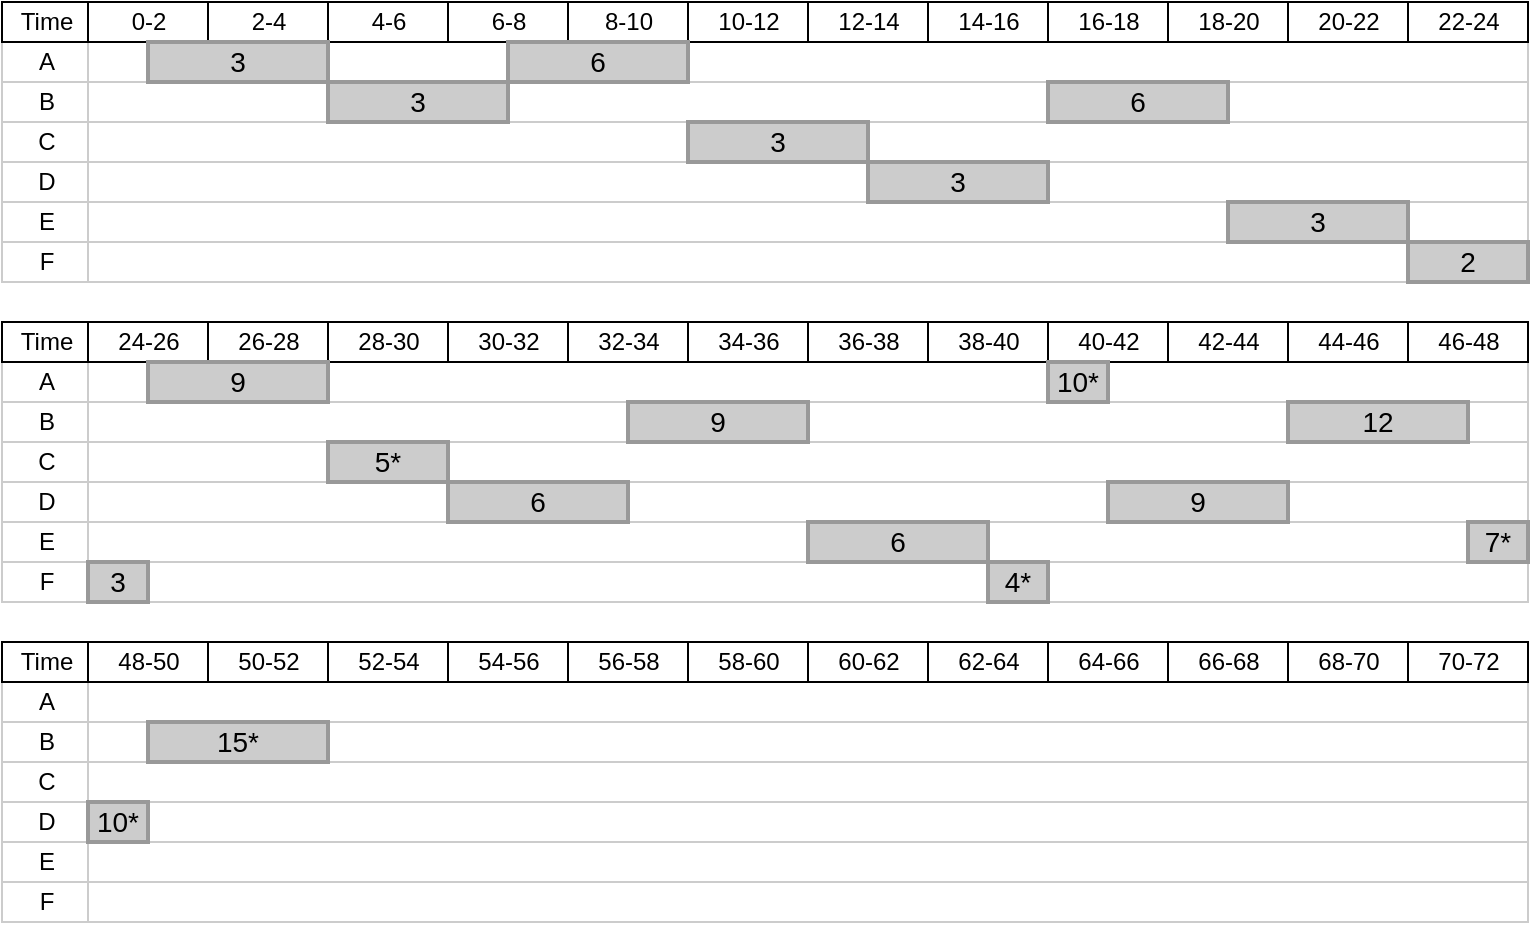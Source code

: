 <mxfile version="26.1.0">
  <diagram name="Page-1" id="fc2ac565-0d4e-3f0d-88b0-a54af1634ed7">
    <mxGraphModel dx="1034" dy="528" grid="1" gridSize="10" guides="1" tooltips="1" connect="0" arrows="1" fold="1" page="1" pageScale="1.5" pageWidth="1169" pageHeight="827" background="none" math="0" shadow="0">
      <root>
        <mxCell id="0" style=";html=1;" />
        <mxCell id="1" style=";html=1;" parent="0" />
        <mxCell id="75" value="A" style="align=center;strokeColor=#CCCCCC;html=1;" parent="1" vertex="1">
          <mxGeometry x="297" y="140" width="43" height="20" as="geometry" />
        </mxCell>
        <mxCell id="80" value="B" style="align=center;strokeColor=#CCCCCC;html=1;" parent="1" vertex="1">
          <mxGeometry x="297" y="160" width="43" height="20" as="geometry" />
        </mxCell>
        <mxCell id="85" value="C" style="align=center;strokeColor=#CCCCCC;html=1;" parent="1" vertex="1">
          <mxGeometry x="297" y="180" width="43" height="20" as="geometry" />
        </mxCell>
        <mxCell id="90" value="D" style="align=center;strokeColor=#CCCCCC;html=1;" parent="1" vertex="1">
          <mxGeometry x="297" y="200" width="43" height="20" as="geometry" />
        </mxCell>
        <mxCell id="95" value="E" style="align=center;strokeColor=#CCCCCC;html=1;" parent="1" vertex="1">
          <mxGeometry x="297" y="220" width="43" height="20" as="geometry" />
        </mxCell>
        <mxCell id="100" value="F" style="align=center;strokeColor=#CCCCCC;html=1;" parent="1" vertex="1">
          <mxGeometry x="297" y="240" width="43" height="20" as="geometry" />
        </mxCell>
        <mxCell id="2" value="Time" style="strokeWidth=1;fontStyle=0;html=1;" parent="1" vertex="1">
          <mxGeometry x="297" y="120" width="43" height="20" as="geometry" />
        </mxCell>
        <mxCell id="67c90442a009f359-291" value="" style="align=left;strokeColor=#CCCCCC;html=1;" parent="1" vertex="1">
          <mxGeometry x="340" y="140" width="720" height="20" as="geometry" />
        </mxCell>
        <mxCell id="4" value="0-2" style="strokeWidth=1;fontStyle=0;html=1;" parent="1" vertex="1">
          <mxGeometry x="340" y="120" width="60" height="20" as="geometry" />
        </mxCell>
        <mxCell id="67c90442a009f359-278" value="2-4" style="strokeWidth=1;fontStyle=0;html=1;" parent="1" vertex="1">
          <mxGeometry x="400" y="120" width="60" height="20" as="geometry" />
        </mxCell>
        <mxCell id="67c90442a009f359-279" value="4-6" style="strokeWidth=1;fontStyle=0;html=1;" parent="1" vertex="1">
          <mxGeometry x="460" y="120" width="60" height="20" as="geometry" />
        </mxCell>
        <mxCell id="67c90442a009f359-280" value="6-8" style="strokeWidth=1;fontStyle=0;html=1;" parent="1" vertex="1">
          <mxGeometry x="520" y="120" width="60" height="20" as="geometry" />
        </mxCell>
        <mxCell id="67c90442a009f359-281" value="8-10" style="strokeWidth=1;fontStyle=0;html=1;" parent="1" vertex="1">
          <mxGeometry x="580" y="120" width="60" height="20" as="geometry" />
        </mxCell>
        <mxCell id="67c90442a009f359-282" value="10-12" style="strokeWidth=1;fontStyle=0;html=1;" parent="1" vertex="1">
          <mxGeometry x="640" y="120" width="60" height="20" as="geometry" />
        </mxCell>
        <mxCell id="67c90442a009f359-283" value="12-14" style="strokeWidth=1;fontStyle=0;html=1;" parent="1" vertex="1">
          <mxGeometry x="700" y="120" width="60" height="20" as="geometry" />
        </mxCell>
        <mxCell id="67c90442a009f359-284" value="14-16" style="strokeWidth=1;fontStyle=0;html=1;" parent="1" vertex="1">
          <mxGeometry x="760" y="120" width="60" height="20" as="geometry" />
        </mxCell>
        <mxCell id="67c90442a009f359-285" value="16-18" style="strokeWidth=1;fontStyle=0;html=1;" parent="1" vertex="1">
          <mxGeometry x="820" y="120" width="60" height="20" as="geometry" />
        </mxCell>
        <mxCell id="67c90442a009f359-286" value="18-20" style="strokeWidth=1;fontStyle=0;html=1;" parent="1" vertex="1">
          <mxGeometry x="880" y="120" width="60" height="20" as="geometry" />
        </mxCell>
        <mxCell id="67c90442a009f359-287" value="20-22" style="strokeWidth=1;fontStyle=0;html=1;" parent="1" vertex="1">
          <mxGeometry x="940" y="120" width="60" height="20" as="geometry" />
        </mxCell>
        <mxCell id="67c90442a009f359-288" value="22-24" style="strokeWidth=1;fontStyle=0;html=1;" parent="1" vertex="1">
          <mxGeometry x="1000" y="120" width="60" height="20" as="geometry" />
        </mxCell>
        <mxCell id="67c90442a009f359-292" value="" style="align=left;strokeColor=#CCCCCC;html=1;" parent="1" vertex="1">
          <mxGeometry x="340" y="160" width="720" height="20" as="geometry" />
        </mxCell>
        <mxCell id="67c90442a009f359-293" value="" style="align=left;strokeColor=#CCCCCC;html=1;" parent="1" vertex="1">
          <mxGeometry x="340" y="180" width="720" height="20" as="geometry" />
        </mxCell>
        <mxCell id="67c90442a009f359-294" value="" style="align=left;strokeColor=#CCCCCC;html=1;" parent="1" vertex="1">
          <mxGeometry x="340" y="200" width="720" height="20" as="geometry" />
        </mxCell>
        <mxCell id="67c90442a009f359-295" value="" style="align=left;strokeColor=#CCCCCC;html=1;" parent="1" vertex="1">
          <mxGeometry x="340" y="220" width="720" height="20" as="geometry" />
        </mxCell>
        <mxCell id="67c90442a009f359-296" value="" style="align=left;strokeColor=#CCCCCC;html=1;" parent="1" vertex="1">
          <mxGeometry x="340" y="240" width="720" height="20" as="geometry" />
        </mxCell>
        <mxCell id="67c90442a009f359-299" value="3" style="whiteSpace=wrap;html=1;strokeWidth=2;fillColor=#CCCCCC;gradientColor=none;fontSize=14;align=center;strokeColor=#999999;" parent="1" vertex="1">
          <mxGeometry x="370" y="140" width="90" height="20" as="geometry" />
        </mxCell>
        <mxCell id="67c90442a009f359-300" value="3" style="whiteSpace=wrap;html=1;strokeWidth=2;fillColor=#CCCCCC;gradientColor=none;fontSize=14;align=center;strokeColor=#999999;" parent="1" vertex="1">
          <mxGeometry x="460" y="160" width="90" height="20" as="geometry" />
        </mxCell>
        <mxCell id="67c90442a009f359-301" value="3" style="whiteSpace=wrap;html=1;strokeWidth=2;fillColor=#CCCCCC;gradientColor=none;fontSize=14;align=center;strokeColor=#999999;" parent="1" vertex="1">
          <mxGeometry x="640" y="180" width="90" height="20" as="geometry" />
        </mxCell>
        <mxCell id="67c90442a009f359-302" value="3" style="whiteSpace=wrap;html=1;strokeWidth=2;fillColor=#CCCCCC;gradientColor=none;fontSize=14;align=center;strokeColor=#999999;" parent="1" vertex="1">
          <mxGeometry x="730" y="200" width="90" height="20" as="geometry" />
        </mxCell>
        <mxCell id="67c90442a009f359-303" value="3" style="whiteSpace=wrap;html=1;strokeWidth=2;fillColor=#CCCCCC;gradientColor=none;fontSize=14;align=center;strokeColor=#999999;" parent="1" vertex="1">
          <mxGeometry x="910" y="220" width="90" height="20" as="geometry" />
        </mxCell>
        <mxCell id="67c90442a009f359-304" value="2" style="whiteSpace=wrap;html=1;strokeWidth=2;fillColor=#CCCCCC;gradientColor=none;fontSize=14;align=center;strokeColor=#999999;" parent="1" vertex="1">
          <mxGeometry x="1000" y="240" width="60" height="20" as="geometry" />
        </mxCell>
        <mxCell id="IJ7T_Qx9xusoNZlEFaPX-100" value="6" style="whiteSpace=wrap;html=1;strokeWidth=2;fillColor=#CCCCCC;gradientColor=none;fontSize=14;align=center;strokeColor=#999999;" vertex="1" parent="1">
          <mxGeometry x="550" y="140" width="90" height="20" as="geometry" />
        </mxCell>
        <mxCell id="IJ7T_Qx9xusoNZlEFaPX-101" value="6" style="whiteSpace=wrap;html=1;strokeWidth=2;fillColor=#CCCCCC;gradientColor=none;fontSize=14;align=center;strokeColor=#999999;" vertex="1" parent="1">
          <mxGeometry x="820" y="160" width="90" height="20" as="geometry" />
        </mxCell>
        <mxCell id="IJ7T_Qx9xusoNZlEFaPX-102" value="A" style="align=center;strokeColor=#CCCCCC;html=1;" vertex="1" parent="1">
          <mxGeometry x="297" y="300" width="43" height="20" as="geometry" />
        </mxCell>
        <mxCell id="IJ7T_Qx9xusoNZlEFaPX-103" value="B" style="align=center;strokeColor=#CCCCCC;html=1;" vertex="1" parent="1">
          <mxGeometry x="297" y="320" width="43" height="20" as="geometry" />
        </mxCell>
        <mxCell id="IJ7T_Qx9xusoNZlEFaPX-104" value="C" style="align=center;strokeColor=#CCCCCC;html=1;" vertex="1" parent="1">
          <mxGeometry x="297" y="340" width="43" height="20" as="geometry" />
        </mxCell>
        <mxCell id="IJ7T_Qx9xusoNZlEFaPX-105" value="D" style="align=center;strokeColor=#CCCCCC;html=1;" vertex="1" parent="1">
          <mxGeometry x="297" y="360" width="43" height="20" as="geometry" />
        </mxCell>
        <mxCell id="IJ7T_Qx9xusoNZlEFaPX-106" value="E" style="align=center;strokeColor=#CCCCCC;html=1;" vertex="1" parent="1">
          <mxGeometry x="297" y="380" width="43" height="20" as="geometry" />
        </mxCell>
        <mxCell id="IJ7T_Qx9xusoNZlEFaPX-107" value="F" style="align=center;strokeColor=#CCCCCC;html=1;" vertex="1" parent="1">
          <mxGeometry x="297" y="400" width="43" height="20" as="geometry" />
        </mxCell>
        <mxCell id="IJ7T_Qx9xusoNZlEFaPX-108" value="Time" style="strokeWidth=1;fontStyle=0;html=1;" vertex="1" parent="1">
          <mxGeometry x="297" y="280" width="43" height="20" as="geometry" />
        </mxCell>
        <mxCell id="IJ7T_Qx9xusoNZlEFaPX-109" value="" style="align=left;strokeColor=#CCCCCC;html=1;" vertex="1" parent="1">
          <mxGeometry x="340" y="300" width="720" height="20" as="geometry" />
        </mxCell>
        <mxCell id="IJ7T_Qx9xusoNZlEFaPX-110" value="24-26" style="strokeWidth=1;fontStyle=0;html=1;" vertex="1" parent="1">
          <mxGeometry x="340" y="280" width="60" height="20" as="geometry" />
        </mxCell>
        <mxCell id="IJ7T_Qx9xusoNZlEFaPX-111" value="26-28" style="strokeWidth=1;fontStyle=0;html=1;" vertex="1" parent="1">
          <mxGeometry x="400" y="280" width="60" height="20" as="geometry" />
        </mxCell>
        <mxCell id="IJ7T_Qx9xusoNZlEFaPX-112" value="28-30" style="strokeWidth=1;fontStyle=0;html=1;" vertex="1" parent="1">
          <mxGeometry x="460" y="280" width="60" height="20" as="geometry" />
        </mxCell>
        <mxCell id="IJ7T_Qx9xusoNZlEFaPX-113" value="30-32" style="strokeWidth=1;fontStyle=0;html=1;" vertex="1" parent="1">
          <mxGeometry x="520" y="280" width="60" height="20" as="geometry" />
        </mxCell>
        <mxCell id="IJ7T_Qx9xusoNZlEFaPX-114" value="32-34" style="strokeWidth=1;fontStyle=0;html=1;" vertex="1" parent="1">
          <mxGeometry x="580" y="280" width="60" height="20" as="geometry" />
        </mxCell>
        <mxCell id="IJ7T_Qx9xusoNZlEFaPX-115" value="34-36" style="strokeWidth=1;fontStyle=0;html=1;" vertex="1" parent="1">
          <mxGeometry x="640" y="280" width="60" height="20" as="geometry" />
        </mxCell>
        <mxCell id="IJ7T_Qx9xusoNZlEFaPX-116" value="36-38" style="strokeWidth=1;fontStyle=0;html=1;" vertex="1" parent="1">
          <mxGeometry x="700" y="280" width="60" height="20" as="geometry" />
        </mxCell>
        <mxCell id="IJ7T_Qx9xusoNZlEFaPX-117" value="38-40" style="strokeWidth=1;fontStyle=0;html=1;" vertex="1" parent="1">
          <mxGeometry x="760" y="280" width="60" height="20" as="geometry" />
        </mxCell>
        <mxCell id="IJ7T_Qx9xusoNZlEFaPX-118" value="40-42" style="strokeWidth=1;fontStyle=0;html=1;" vertex="1" parent="1">
          <mxGeometry x="820" y="280" width="60" height="20" as="geometry" />
        </mxCell>
        <mxCell id="IJ7T_Qx9xusoNZlEFaPX-119" value="42-44" style="strokeWidth=1;fontStyle=0;html=1;" vertex="1" parent="1">
          <mxGeometry x="880" y="280" width="60" height="20" as="geometry" />
        </mxCell>
        <mxCell id="IJ7T_Qx9xusoNZlEFaPX-120" value="44-46" style="strokeWidth=1;fontStyle=0;html=1;" vertex="1" parent="1">
          <mxGeometry x="940" y="280" width="60" height="20" as="geometry" />
        </mxCell>
        <mxCell id="IJ7T_Qx9xusoNZlEFaPX-121" value="46-48" style="strokeWidth=1;fontStyle=0;html=1;" vertex="1" parent="1">
          <mxGeometry x="1000" y="280" width="60" height="20" as="geometry" />
        </mxCell>
        <mxCell id="IJ7T_Qx9xusoNZlEFaPX-122" value="" style="align=left;strokeColor=#CCCCCC;html=1;" vertex="1" parent="1">
          <mxGeometry x="340" y="320" width="720" height="20" as="geometry" />
        </mxCell>
        <mxCell id="IJ7T_Qx9xusoNZlEFaPX-123" value="" style="align=left;strokeColor=#CCCCCC;html=1;" vertex="1" parent="1">
          <mxGeometry x="340" y="340" width="720" height="20" as="geometry" />
        </mxCell>
        <mxCell id="IJ7T_Qx9xusoNZlEFaPX-124" value="" style="align=left;strokeColor=#CCCCCC;html=1;" vertex="1" parent="1">
          <mxGeometry x="340" y="360" width="720" height="20" as="geometry" />
        </mxCell>
        <mxCell id="IJ7T_Qx9xusoNZlEFaPX-125" value="" style="align=left;strokeColor=#CCCCCC;html=1;" vertex="1" parent="1">
          <mxGeometry x="340" y="380" width="720" height="20" as="geometry" />
        </mxCell>
        <mxCell id="IJ7T_Qx9xusoNZlEFaPX-126" value="" style="align=left;strokeColor=#CCCCCC;html=1;" vertex="1" parent="1">
          <mxGeometry x="340" y="400" width="720" height="20" as="geometry" />
        </mxCell>
        <mxCell id="IJ7T_Qx9xusoNZlEFaPX-127" value="9" style="whiteSpace=wrap;html=1;strokeWidth=2;fillColor=#CCCCCC;gradientColor=none;fontSize=14;align=center;strokeColor=#999999;" vertex="1" parent="1">
          <mxGeometry x="370" y="300" width="90" height="20" as="geometry" />
        </mxCell>
        <mxCell id="IJ7T_Qx9xusoNZlEFaPX-128" value="9" style="whiteSpace=wrap;html=1;strokeWidth=2;fillColor=#CCCCCC;gradientColor=none;fontSize=14;align=center;strokeColor=#999999;" vertex="1" parent="1">
          <mxGeometry x="610" y="320" width="90" height="20" as="geometry" />
        </mxCell>
        <mxCell id="IJ7T_Qx9xusoNZlEFaPX-129" value="5*" style="whiteSpace=wrap;html=1;strokeWidth=2;fillColor=#CCCCCC;gradientColor=none;fontSize=14;align=center;strokeColor=#999999;" vertex="1" parent="1">
          <mxGeometry x="460" y="340" width="60" height="20" as="geometry" />
        </mxCell>
        <mxCell id="IJ7T_Qx9xusoNZlEFaPX-130" value="6" style="whiteSpace=wrap;html=1;strokeWidth=2;fillColor=#CCCCCC;gradientColor=none;fontSize=14;align=center;strokeColor=#999999;" vertex="1" parent="1">
          <mxGeometry x="520" y="360" width="90" height="20" as="geometry" />
        </mxCell>
        <mxCell id="IJ7T_Qx9xusoNZlEFaPX-131" value="4*" style="whiteSpace=wrap;html=1;strokeWidth=2;fillColor=#CCCCCC;gradientColor=none;fontSize=14;align=center;strokeColor=#999999;" vertex="1" parent="1">
          <mxGeometry x="790" y="400" width="30" height="20" as="geometry" />
        </mxCell>
        <mxCell id="IJ7T_Qx9xusoNZlEFaPX-132" value="3" style="whiteSpace=wrap;html=1;strokeWidth=2;fillColor=#CCCCCC;gradientColor=none;fontSize=14;align=center;strokeColor=#999999;" vertex="1" parent="1">
          <mxGeometry x="340" y="400" width="30" height="20" as="geometry" />
        </mxCell>
        <mxCell id="IJ7T_Qx9xusoNZlEFaPX-133" value="6" style="whiteSpace=wrap;html=1;strokeWidth=2;fillColor=#CCCCCC;gradientColor=none;fontSize=14;align=center;strokeColor=#999999;" vertex="1" parent="1">
          <mxGeometry x="700" y="380" width="90" height="20" as="geometry" />
        </mxCell>
        <mxCell id="IJ7T_Qx9xusoNZlEFaPX-134" value="10*" style="whiteSpace=wrap;html=1;strokeWidth=2;fillColor=#CCCCCC;gradientColor=none;fontSize=14;align=center;strokeColor=#999999;" vertex="1" parent="1">
          <mxGeometry x="820" y="300" width="30" height="20" as="geometry" />
        </mxCell>
        <mxCell id="IJ7T_Qx9xusoNZlEFaPX-135" value="9" style="whiteSpace=wrap;html=1;strokeWidth=2;fillColor=#CCCCCC;gradientColor=none;fontSize=14;align=center;strokeColor=#999999;" vertex="1" parent="1">
          <mxGeometry x="850" y="360" width="90" height="20" as="geometry" />
        </mxCell>
        <mxCell id="IJ7T_Qx9xusoNZlEFaPX-136" value="12" style="whiteSpace=wrap;html=1;strokeWidth=2;fillColor=#CCCCCC;gradientColor=none;fontSize=14;align=center;strokeColor=#999999;" vertex="1" parent="1">
          <mxGeometry x="940" y="320" width="90" height="20" as="geometry" />
        </mxCell>
        <mxCell id="IJ7T_Qx9xusoNZlEFaPX-137" value="A" style="align=center;strokeColor=#CCCCCC;html=1;" vertex="1" parent="1">
          <mxGeometry x="297" y="460" width="43" height="20" as="geometry" />
        </mxCell>
        <mxCell id="IJ7T_Qx9xusoNZlEFaPX-138" value="B" style="align=center;strokeColor=#CCCCCC;html=1;" vertex="1" parent="1">
          <mxGeometry x="297" y="480" width="43" height="20" as="geometry" />
        </mxCell>
        <mxCell id="IJ7T_Qx9xusoNZlEFaPX-139" value="C" style="align=center;strokeColor=#CCCCCC;html=1;" vertex="1" parent="1">
          <mxGeometry x="297" y="500" width="43" height="20" as="geometry" />
        </mxCell>
        <mxCell id="IJ7T_Qx9xusoNZlEFaPX-140" value="D" style="align=center;strokeColor=#CCCCCC;html=1;" vertex="1" parent="1">
          <mxGeometry x="297" y="520" width="43" height="20" as="geometry" />
        </mxCell>
        <mxCell id="IJ7T_Qx9xusoNZlEFaPX-141" value="E" style="align=center;strokeColor=#CCCCCC;html=1;" vertex="1" parent="1">
          <mxGeometry x="297" y="540" width="43" height="20" as="geometry" />
        </mxCell>
        <mxCell id="IJ7T_Qx9xusoNZlEFaPX-142" value="F" style="align=center;strokeColor=#CCCCCC;html=1;" vertex="1" parent="1">
          <mxGeometry x="297" y="560" width="43" height="20" as="geometry" />
        </mxCell>
        <mxCell id="IJ7T_Qx9xusoNZlEFaPX-143" value="Time" style="strokeWidth=1;fontStyle=0;html=1;" vertex="1" parent="1">
          <mxGeometry x="297" y="440" width="43" height="20" as="geometry" />
        </mxCell>
        <mxCell id="IJ7T_Qx9xusoNZlEFaPX-144" value="" style="align=left;strokeColor=#CCCCCC;html=1;" vertex="1" parent="1">
          <mxGeometry x="340" y="460" width="720" height="20" as="geometry" />
        </mxCell>
        <mxCell id="IJ7T_Qx9xusoNZlEFaPX-145" value="48-50" style="strokeWidth=1;fontStyle=0;html=1;" vertex="1" parent="1">
          <mxGeometry x="340" y="440" width="60" height="20" as="geometry" />
        </mxCell>
        <mxCell id="IJ7T_Qx9xusoNZlEFaPX-146" value="50-52" style="strokeWidth=1;fontStyle=0;html=1;" vertex="1" parent="1">
          <mxGeometry x="400" y="440" width="60" height="20" as="geometry" />
        </mxCell>
        <mxCell id="IJ7T_Qx9xusoNZlEFaPX-147" value="52-54" style="strokeWidth=1;fontStyle=0;html=1;" vertex="1" parent="1">
          <mxGeometry x="460" y="440" width="60" height="20" as="geometry" />
        </mxCell>
        <mxCell id="IJ7T_Qx9xusoNZlEFaPX-148" value="54-56" style="strokeWidth=1;fontStyle=0;html=1;" vertex="1" parent="1">
          <mxGeometry x="520" y="440" width="60" height="20" as="geometry" />
        </mxCell>
        <mxCell id="IJ7T_Qx9xusoNZlEFaPX-149" value="56-58" style="strokeWidth=1;fontStyle=0;html=1;" vertex="1" parent="1">
          <mxGeometry x="580" y="440" width="60" height="20" as="geometry" />
        </mxCell>
        <mxCell id="IJ7T_Qx9xusoNZlEFaPX-150" value="58-60" style="strokeWidth=1;fontStyle=0;html=1;" vertex="1" parent="1">
          <mxGeometry x="640" y="440" width="60" height="20" as="geometry" />
        </mxCell>
        <mxCell id="IJ7T_Qx9xusoNZlEFaPX-151" value="60-62" style="strokeWidth=1;fontStyle=0;html=1;" vertex="1" parent="1">
          <mxGeometry x="700" y="440" width="60" height="20" as="geometry" />
        </mxCell>
        <mxCell id="IJ7T_Qx9xusoNZlEFaPX-152" value="62-64" style="strokeWidth=1;fontStyle=0;html=1;" vertex="1" parent="1">
          <mxGeometry x="760" y="440" width="60" height="20" as="geometry" />
        </mxCell>
        <mxCell id="IJ7T_Qx9xusoNZlEFaPX-153" value="64-66" style="strokeWidth=1;fontStyle=0;html=1;" vertex="1" parent="1">
          <mxGeometry x="820" y="440" width="60" height="20" as="geometry" />
        </mxCell>
        <mxCell id="IJ7T_Qx9xusoNZlEFaPX-154" value="66-68" style="strokeWidth=1;fontStyle=0;html=1;" vertex="1" parent="1">
          <mxGeometry x="880" y="440" width="60" height="20" as="geometry" />
        </mxCell>
        <mxCell id="IJ7T_Qx9xusoNZlEFaPX-155" value="68-70" style="strokeWidth=1;fontStyle=0;html=1;" vertex="1" parent="1">
          <mxGeometry x="940" y="440" width="60" height="20" as="geometry" />
        </mxCell>
        <mxCell id="IJ7T_Qx9xusoNZlEFaPX-156" value="70-72" style="strokeWidth=1;fontStyle=0;html=1;" vertex="1" parent="1">
          <mxGeometry x="1000" y="440" width="60" height="20" as="geometry" />
        </mxCell>
        <mxCell id="IJ7T_Qx9xusoNZlEFaPX-157" value="" style="align=left;strokeColor=#CCCCCC;html=1;" vertex="1" parent="1">
          <mxGeometry x="340" y="480" width="720" height="20" as="geometry" />
        </mxCell>
        <mxCell id="IJ7T_Qx9xusoNZlEFaPX-158" value="" style="align=left;strokeColor=#CCCCCC;html=1;" vertex="1" parent="1">
          <mxGeometry x="340" y="500" width="720" height="20" as="geometry" />
        </mxCell>
        <mxCell id="IJ7T_Qx9xusoNZlEFaPX-159" value="" style="align=left;strokeColor=#CCCCCC;html=1;" vertex="1" parent="1">
          <mxGeometry x="340" y="520" width="720" height="20" as="geometry" />
        </mxCell>
        <mxCell id="IJ7T_Qx9xusoNZlEFaPX-160" value="" style="align=left;strokeColor=#CCCCCC;html=1;" vertex="1" parent="1">
          <mxGeometry x="340" y="540" width="720" height="20" as="geometry" />
        </mxCell>
        <mxCell id="IJ7T_Qx9xusoNZlEFaPX-161" value="" style="align=left;strokeColor=#CCCCCC;html=1;" vertex="1" parent="1">
          <mxGeometry x="340" y="560" width="720" height="20" as="geometry" />
        </mxCell>
        <mxCell id="IJ7T_Qx9xusoNZlEFaPX-175" value="7*" style="whiteSpace=wrap;html=1;strokeWidth=2;fillColor=#CCCCCC;gradientColor=none;fontSize=14;align=center;strokeColor=#999999;" vertex="1" parent="1">
          <mxGeometry x="1030" y="380" width="30" height="20" as="geometry" />
        </mxCell>
        <mxCell id="IJ7T_Qx9xusoNZlEFaPX-176" value="10*" style="whiteSpace=wrap;html=1;strokeWidth=2;fillColor=#CCCCCC;gradientColor=none;fontSize=14;align=center;strokeColor=#999999;" vertex="1" parent="1">
          <mxGeometry x="340" y="520" width="30" height="20" as="geometry" />
        </mxCell>
        <mxCell id="IJ7T_Qx9xusoNZlEFaPX-177" value="15*" style="whiteSpace=wrap;html=1;strokeWidth=2;fillColor=#CCCCCC;gradientColor=none;fontSize=14;align=center;strokeColor=#999999;" vertex="1" parent="1">
          <mxGeometry x="370" y="480" width="90" height="20" as="geometry" />
        </mxCell>
      </root>
    </mxGraphModel>
  </diagram>
</mxfile>
